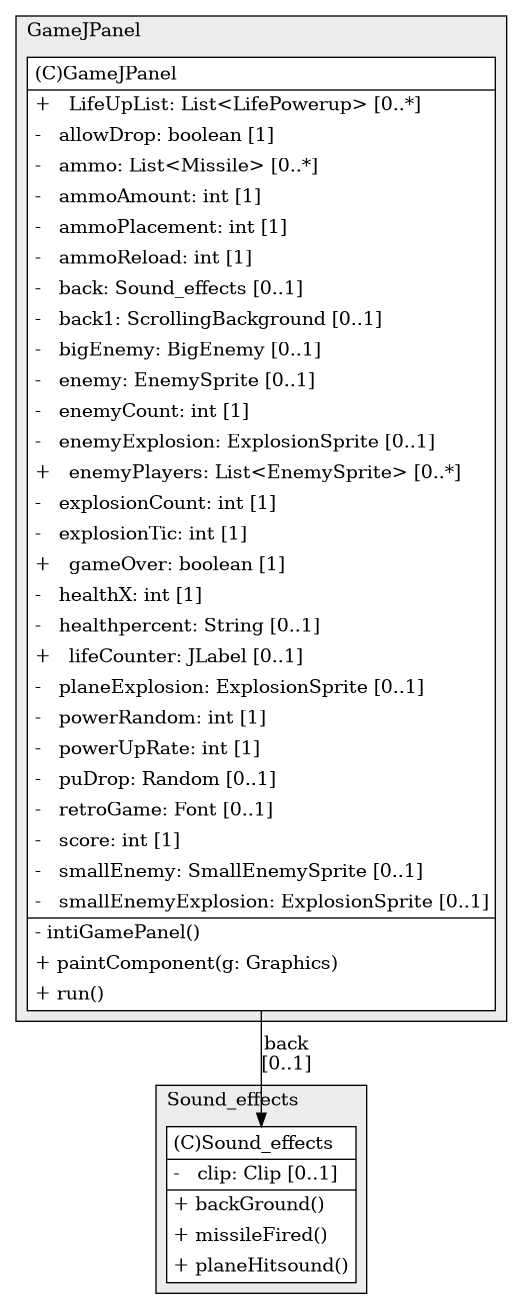 @startuml

/' diagram meta data start
config=StructureConfiguration;
{
  "projectClassification": {
    "searchMode": "OpenProject", // OpenProject, AllProjects
    "includedProjects": "",
    "pathEndKeywords": "*.impl",
    "isClientPath": "",
    "isClientName": "",
    "isTestPath": "",
    "isTestName": "",
    "isMappingPath": "",
    "isMappingName": "",
    "isDataAccessPath": "",
    "isDataAccessName": "",
    "isDataStructurePath": "",
    "isDataStructureName": "",
    "isInterfaceStructuresPath": "",
    "isInterfaceStructuresName": "",
    "isEntryPointPath": "",
    "isEntryPointName": ""
  },
  "graphRestriction": {
    "classPackageExcludeFilter": "",
    "classPackageIncludeFilter": "",
    "classNameExcludeFilter": "",
    "classNameIncludeFilter": "",
    "methodNameExcludeFilter": "",
    "methodNameIncludeFilter": "",
    "removeByInheritance": "", // inheritance/annotation based filtering is done in a second step
    "removeByAnnotation": "",
    "removeByClassPackage": "", // cleanup the graph after inheritance/annotation based filtering is done
    "removeByClassName": "",
    "cutMappings": false,
    "cutEnum": true,
    "cutTests": true,
    "cutClient": true,
    "cutDataAccess": false,
    "cutInterfaceStructures": false,
    "cutDataStructures": false,
    "cutGetterAndSetter": true,
    "cutConstructors": true
  },
  "graphTraversal": {
    "forwardDepth": 6,
    "backwardDepth": 6,
    "classPackageExcludeFilter": "",
    "classPackageIncludeFilter": "",
    "classNameExcludeFilter": "",
    "classNameIncludeFilter": "",
    "methodNameExcludeFilter": "",
    "methodNameIncludeFilter": "",
    "hideMappings": false,
    "hideDataStructures": false,
    "hidePrivateMethods": true,
    "hideInterfaceCalls": true, // indirection: implementation -> interface (is hidden) -> implementation
    "onlyShowApplicationEntryPoints": false // root node is included
  },
  "details": {
    "aggregation": "GroupByClass", // ByClass, GroupByClass, None
    "showClassGenericTypes": true,
    "showMethods": true,
    "showMethodParameterNames": true,
    "showMethodParameterTypes": true,
    "showMethodReturnType": true,
    "showPackageLevels": 2,
    "showDetailedClassStructure": true
  },
  "rootClass": "Sound_effects"
}
diagram meta data end '/



digraph g {
    rankdir="TB"
    splines=polyline
    

'nodes 
subgraph cluster_1198417486 { 
   	label=Sound_effects
	labeljust=l
	fillcolor="#ececec"
	style=filled
   
   Sound_effects1198417486[
	label=<<TABLE BORDER="1" CELLBORDER="0" CELLPADDING="4" CELLSPACING="0">
<TR><TD ALIGN="LEFT" >(C)Sound_effects</TD></TR>
<HR/>
<TR><TD ALIGN="LEFT" >-   clip: Clip [0..1]</TD></TR>
<HR/>
<TR><TD ALIGN="LEFT" >+ backGround()</TD></TR>
<TR><TD ALIGN="LEFT" >+ missileFired()</TD></TR>
<TR><TD ALIGN="LEFT" >+ planeHitsound()</TD></TR>
</TABLE>>
	style=filled
	margin=0
	shape=plaintext
	fillcolor="#FFFFFF"
];
} 

subgraph cluster_1965186452 { 
   	label=GameJPanel
	labeljust=l
	fillcolor="#ececec"
	style=filled
   
   GameJPanel1965186452[
	label=<<TABLE BORDER="1" CELLBORDER="0" CELLPADDING="4" CELLSPACING="0">
<TR><TD ALIGN="LEFT" >(C)GameJPanel</TD></TR>
<HR/>
<TR><TD ALIGN="LEFT" >+   LifeUpList: List&lt;LifePowerup&gt; [0..*]</TD></TR>
<TR><TD ALIGN="LEFT" >-   allowDrop: boolean [1]</TD></TR>
<TR><TD ALIGN="LEFT" >-   ammo: List&lt;Missile&gt; [0..*]</TD></TR>
<TR><TD ALIGN="LEFT" >-   ammoAmount: int [1]</TD></TR>
<TR><TD ALIGN="LEFT" >-   ammoPlacement: int [1]</TD></TR>
<TR><TD ALIGN="LEFT" >-   ammoReload: int [1]</TD></TR>
<TR><TD ALIGN="LEFT" >-   back: Sound_effects [0..1]</TD></TR>
<TR><TD ALIGN="LEFT" >-   back1: ScrollingBackground [0..1]</TD></TR>
<TR><TD ALIGN="LEFT" >-   bigEnemy: BigEnemy [0..1]</TD></TR>
<TR><TD ALIGN="LEFT" >-   enemy: EnemySprite [0..1]</TD></TR>
<TR><TD ALIGN="LEFT" >-   enemyCount: int [1]</TD></TR>
<TR><TD ALIGN="LEFT" >-   enemyExplosion: ExplosionSprite [0..1]</TD></TR>
<TR><TD ALIGN="LEFT" >+   enemyPlayers: List&lt;EnemySprite&gt; [0..*]</TD></TR>
<TR><TD ALIGN="LEFT" >-   explosionCount: int [1]</TD></TR>
<TR><TD ALIGN="LEFT" >-   explosionTic: int [1]</TD></TR>
<TR><TD ALIGN="LEFT" >+   gameOver: boolean [1]</TD></TR>
<TR><TD ALIGN="LEFT" >-   healthX: int [1]</TD></TR>
<TR><TD ALIGN="LEFT" >-   healthpercent: String [0..1]</TD></TR>
<TR><TD ALIGN="LEFT" >+   lifeCounter: JLabel [0..1]</TD></TR>
<TR><TD ALIGN="LEFT" >-   planeExplosion: ExplosionSprite [0..1]</TD></TR>
<TR><TD ALIGN="LEFT" >-   powerRandom: int [1]</TD></TR>
<TR><TD ALIGN="LEFT" >-   powerUpRate: int [1]</TD></TR>
<TR><TD ALIGN="LEFT" >-   puDrop: Random [0..1]</TD></TR>
<TR><TD ALIGN="LEFT" >-   retroGame: Font [0..1]</TD></TR>
<TR><TD ALIGN="LEFT" >-   score: int [1]</TD></TR>
<TR><TD ALIGN="LEFT" >-   smallEnemy: SmallEnemySprite [0..1]</TD></TR>
<TR><TD ALIGN="LEFT" >-   smallEnemyExplosion: ExplosionSprite [0..1]</TD></TR>
<HR/>
<TR><TD ALIGN="LEFT" >- intiGamePanel()</TD></TR>
<TR><TD ALIGN="LEFT" >+ paintComponent(g: Graphics)</TD></TR>
<TR><TD ALIGN="LEFT" >+ run()</TD></TR>
</TABLE>>
	style=filled
	margin=0
	shape=plaintext
	fillcolor="#FFFFFF"
];
} 

'edges    
GameJPanel1965186452 -> Sound_effects1198417486[label="back
[0..1]"];
    
}
@enduml